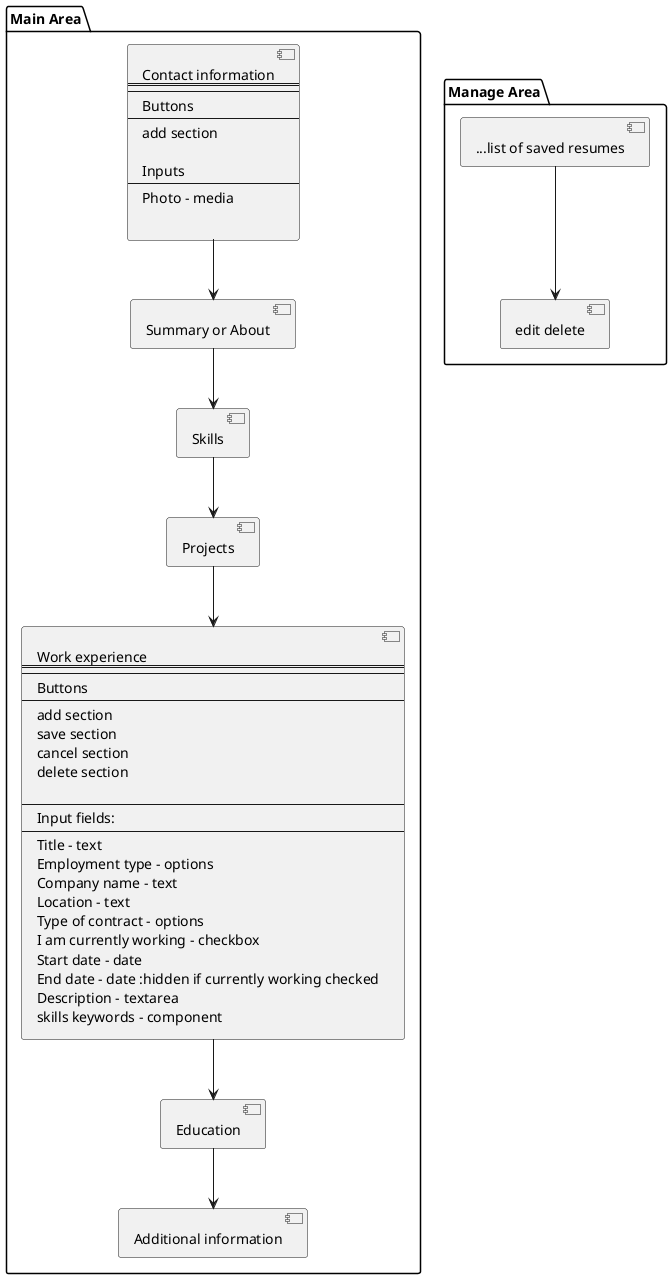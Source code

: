 @startuml
'https://plantuml.com/component-diagram


package "Main Area" {
  component contacts [
  Contact information
  ==
  --
  Buttons
  --
  add section

  Inputs
  --
  Photo - media

  ]

  component about [
  Summary or About
  ]

  component skills [
  Skills
  ]

  component projects [
  Projects
  ]

  component experience [
  Work experience
  ==
  --
  Buttons
  --
  add section
  save section
  cancel section
  delete section

  --
  Input fields:
  --
  Title - text
  Employment type - options
  Company name - text
  Location - text
  Type of contract - options
  I am currently working - checkbox
  Start date - date
  End date - date :hidden if currently working checked
  Description - textarea
  skills keywords - component
  ]

  component education [
  Education
  ]

  component additional [
  Additional information
  ]

  contacts --> about
  about --> skills
  skills --> projects
  projects --> experience
  experience --> education
  education --> additional
}



package "Manage Area" {
component cvList [
...list of saved resumes
]

component btns [
edit delete
]

cvList --> btns
}
@enduml
